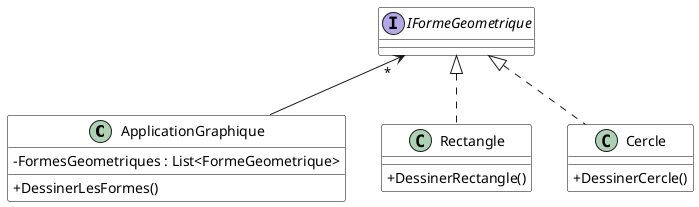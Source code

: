 @startuml OCP_V02

skinparam classAttributeIconSize 0
skinparam class {
    BackgroundColor White
    BorderColor #000
}
allowmixing
'skinparam linetype ortho

class ApplicationGraphique {
    - FormesGeometriques : List<FormeGeometrique>
    + DessinerLesFormes()
}

'ApplicationGraphique --> "*" FormeGeometrique
IFormeGeometrique "*" <--  ApplicationGraphique

interface IFormeGeometrique {

}

class Rectangle {
    + DessinerRectangle()
}

class Cercle {
    + DessinerCercle()
}

IFormeGeometrique <|.. Rectangle
IFormeGeometrique <|.. Cercle

@enduml